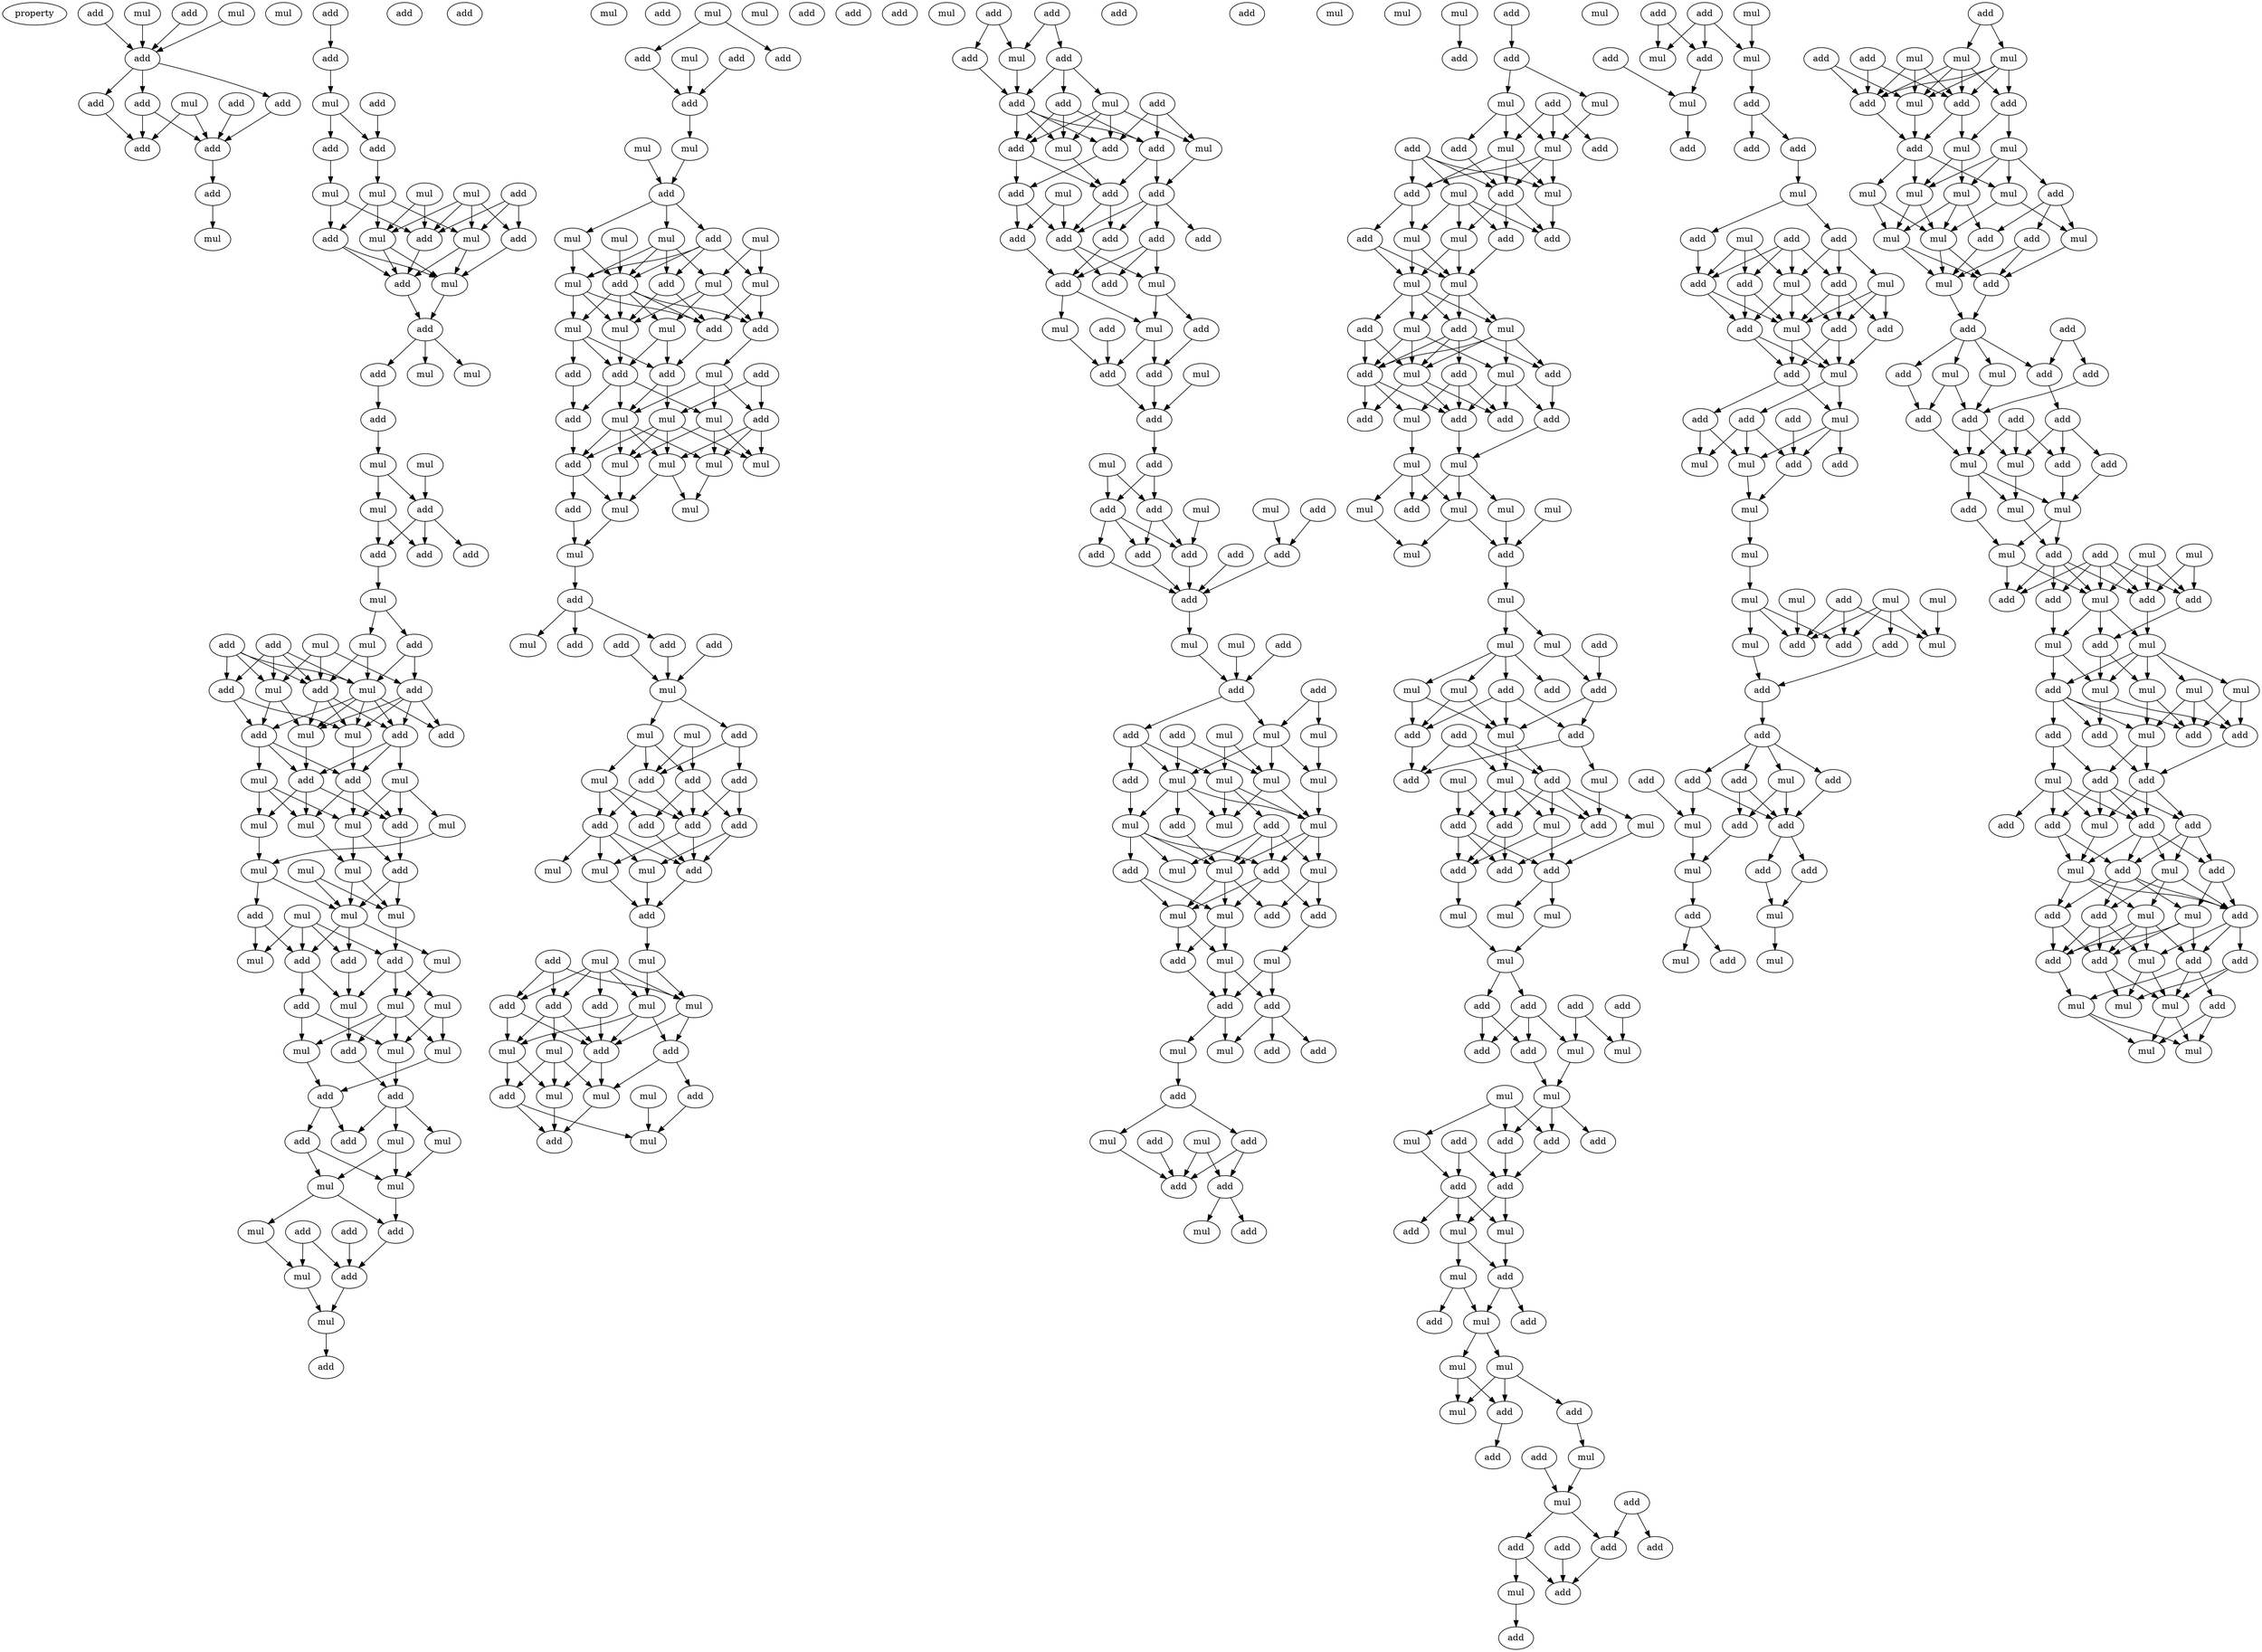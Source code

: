 digraph {
    node [fontcolor=black]
    property [mul=2,lf=1.4]
    0 [ label = add ];
    1 [ label = mul ];
    2 [ label = add ];
    3 [ label = mul ];
    4 [ label = mul ];
    5 [ label = add ];
    6 [ label = add ];
    7 [ label = add ];
    8 [ label = add ];
    9 [ label = mul ];
    10 [ label = add ];
    11 [ label = add ];
    12 [ label = add ];
    13 [ label = add ];
    14 [ label = add ];
    15 [ label = mul ];
    16 [ label = add ];
    17 [ label = mul ];
    18 [ label = add ];
    19 [ label = add ];
    20 [ label = add ];
    21 [ label = mul ];
    22 [ label = add ];
    23 [ label = mul ];
    24 [ label = mul ];
    25 [ label = mul ];
    26 [ label = mul ];
    27 [ label = add ];
    28 [ label = add ];
    29 [ label = mul ];
    30 [ label = add ];
    31 [ label = mul ];
    32 [ label = add ];
    33 [ label = add ];
    34 [ label = add ];
    35 [ label = add ];
    36 [ label = mul ];
    37 [ label = mul ];
    38 [ label = add ];
    39 [ label = mul ];
    40 [ label = mul ];
    41 [ label = mul ];
    42 [ label = add ];
    43 [ label = add ];
    44 [ label = add ];
    45 [ label = add ];
    46 [ label = mul ];
    47 [ label = add ];
    48 [ label = mul ];
    49 [ label = add ];
    50 [ label = mul ];
    51 [ label = add ];
    52 [ label = add ];
    53 [ label = add ];
    54 [ label = mul ];
    55 [ label = add ];
    56 [ label = mul ];
    57 [ label = mul ];
    58 [ label = add ];
    59 [ label = add ];
    60 [ label = mul ];
    61 [ label = add ];
    62 [ label = add ];
    63 [ label = add ];
    64 [ label = mul ];
    65 [ label = mul ];
    66 [ label = mul ];
    67 [ label = mul ];
    68 [ label = mul ];
    69 [ label = mul ];
    70 [ label = add ];
    71 [ label = mul ];
    72 [ label = mul ];
    73 [ label = mul ];
    74 [ label = add ];
    75 [ label = add ];
    76 [ label = mul ];
    77 [ label = mul ];
    78 [ label = mul ];
    79 [ label = add ];
    80 [ label = mul ];
    81 [ label = add ];
    82 [ label = add ];
    83 [ label = mul ];
    84 [ label = mul ];
    85 [ label = add ];
    86 [ label = mul ];
    87 [ label = mul ];
    88 [ label = mul ];
    89 [ label = add ];
    90 [ label = add ];
    91 [ label = mul ];
    92 [ label = mul ];
    93 [ label = add ];
    94 [ label = add ];
    95 [ label = add ];
    96 [ label = mul ];
    97 [ label = add ];
    98 [ label = mul ];
    99 [ label = mul ];
    100 [ label = mul ];
    101 [ label = mul ];
    102 [ label = mul ];
    103 [ label = add ];
    104 [ label = add ];
    105 [ label = add ];
    106 [ label = mul ];
    107 [ label = add ];
    108 [ label = mul ];
    109 [ label = add ];
    110 [ label = add ];
    111 [ label = mul ];
    112 [ label = add ];
    113 [ label = mul ];
    114 [ label = mul ];
    115 [ label = add ];
    116 [ label = add ];
    117 [ label = add ];
    118 [ label = mul ];
    119 [ label = mul ];
    120 [ label = add ];
    121 [ label = add ];
    122 [ label = mul ];
    123 [ label = mul ];
    124 [ label = mul ];
    125 [ label = mul ];
    126 [ label = add ];
    127 [ label = add ];
    128 [ label = mul ];
    129 [ label = mul ];
    130 [ label = add ];
    131 [ label = mul ];
    132 [ label = mul ];
    133 [ label = mul ];
    134 [ label = add ];
    135 [ label = add ];
    136 [ label = mul ];
    137 [ label = add ];
    138 [ label = add ];
    139 [ label = add ];
    140 [ label = add ];
    141 [ label = mul ];
    142 [ label = add ];
    143 [ label = add ];
    144 [ label = mul ];
    145 [ label = mul ];
    146 [ label = mul ];
    147 [ label = add ];
    148 [ label = mul ];
    149 [ label = mul ];
    150 [ label = mul ];
    151 [ label = mul ];
    152 [ label = mul ];
    153 [ label = add ];
    154 [ label = mul ];
    155 [ label = mul ];
    156 [ label = add ];
    157 [ label = mul ];
    158 [ label = add ];
    159 [ label = add ];
    160 [ label = add ];
    161 [ label = add ];
    162 [ label = mul ];
    163 [ label = add ];
    164 [ label = mul ];
    165 [ label = mul ];
    166 [ label = add ];
    167 [ label = mul ];
    168 [ label = add ];
    169 [ label = add ];
    170 [ label = add ];
    171 [ label = add ];
    172 [ label = add ];
    173 [ label = add ];
    174 [ label = add ];
    175 [ label = mul ];
    176 [ label = add ];
    177 [ label = mul ];
    178 [ label = mul ];
    179 [ label = add ];
    180 [ label = add ];
    181 [ label = mul ];
    182 [ label = mul ];
    183 [ label = add ];
    184 [ label = add ];
    185 [ label = add ];
    186 [ label = mul ];
    187 [ label = add ];
    188 [ label = mul ];
    189 [ label = add ];
    190 [ label = add ];
    191 [ label = mul ];
    192 [ label = mul ];
    193 [ label = mul ];
    194 [ label = add ];
    195 [ label = mul ];
    196 [ label = mul ];
    197 [ label = add ];
    198 [ label = add ];
    199 [ label = mul ];
    200 [ label = mul ];
    201 [ label = add ];
    202 [ label = add ];
    203 [ label = add ];
    204 [ label = add ];
    205 [ label = add ];
    206 [ label = mul ];
    207 [ label = add ];
    208 [ label = add ];
    209 [ label = add ];
    210 [ label = mul ];
    211 [ label = add ];
    212 [ label = mul ];
    213 [ label = mul ];
    214 [ label = add ];
    215 [ label = add ];
    216 [ label = add ];
    217 [ label = add ];
    218 [ label = add ];
    219 [ label = add ];
    220 [ label = mul ];
    221 [ label = add ];
    222 [ label = add ];
    223 [ label = add ];
    224 [ label = add ];
    225 [ label = add ];
    226 [ label = add ];
    227 [ label = add ];
    228 [ label = mul ];
    229 [ label = add ];
    230 [ label = add ];
    231 [ label = mul ];
    232 [ label = mul ];
    233 [ label = add ];
    234 [ label = add ];
    235 [ label = mul ];
    236 [ label = mul ];
    237 [ label = add ];
    238 [ label = mul ];
    239 [ label = add ];
    240 [ label = mul ];
    241 [ label = add ];
    242 [ label = add ];
    243 [ label = add ];
    244 [ label = mul ];
    245 [ label = add ];
    246 [ label = add ];
    247 [ label = add ];
    248 [ label = add ];
    249 [ label = add ];
    250 [ label = add ];
    251 [ label = mul ];
    252 [ label = mul ];
    253 [ label = add ];
    254 [ label = add ];
    255 [ label = add ];
    256 [ label = add ];
    257 [ label = add ];
    258 [ label = mul ];
    259 [ label = mul ];
    260 [ label = mul ];
    261 [ label = add ];
    262 [ label = mul ];
    263 [ label = mul ];
    264 [ label = mul ];
    265 [ label = mul ];
    266 [ label = mul ];
    267 [ label = mul ];
    268 [ label = mul ];
    269 [ label = add ];
    270 [ label = add ];
    271 [ label = add ];
    272 [ label = mul ];
    273 [ label = mul ];
    274 [ label = add ];
    275 [ label = mul ];
    276 [ label = mul ];
    277 [ label = add ];
    278 [ label = mul ];
    279 [ label = add ];
    280 [ label = mul ];
    281 [ label = mul ];
    282 [ label = add ];
    283 [ label = add ];
    284 [ label = add ];
    285 [ label = mul ];
    286 [ label = add ];
    287 [ label = add ];
    288 [ label = mul ];
    289 [ label = add ];
    290 [ label = mul ];
    291 [ label = mul ];
    292 [ label = add ];
    293 [ label = add ];
    294 [ label = mul ];
    295 [ label = add ];
    296 [ label = add ];
    297 [ label = mul ];
    298 [ label = mul ];
    299 [ label = add ];
    300 [ label = add ];
    301 [ label = add ];
    302 [ label = add ];
    303 [ label = add ];
    304 [ label = mul ];
    305 [ label = mul ];
    306 [ label = add ];
    307 [ label = add ];
    308 [ label = mul ];
    309 [ label = add ];
    310 [ label = mul ];
    311 [ label = add ];
    312 [ label = add ];
    313 [ label = mul ];
    314 [ label = mul ];
    315 [ label = add ];
    316 [ label = mul ];
    317 [ label = add ];
    318 [ label = add ];
    319 [ label = mul ];
    320 [ label = mul ];
    321 [ label = mul ];
    322 [ label = add ];
    323 [ label = mul ];
    324 [ label = add ];
    325 [ label = mul ];
    326 [ label = mul ];
    327 [ label = add ];
    328 [ label = mul ];
    329 [ label = add ];
    330 [ label = add ];
    331 [ label = mul ];
    332 [ label = add ];
    333 [ label = add ];
    334 [ label = add ];
    335 [ label = add ];
    336 [ label = mul ];
    337 [ label = mul ];
    338 [ label = mul ];
    339 [ label = mul ];
    340 [ label = mul ];
    341 [ label = mul ];
    342 [ label = add ];
    343 [ label = mul ];
    344 [ label = add ];
    345 [ label = mul ];
    346 [ label = add ];
    347 [ label = mul ];
    348 [ label = mul ];
    349 [ label = mul ];
    350 [ label = add ];
    351 [ label = add ];
    352 [ label = add ];
    353 [ label = mul ];
    354 [ label = add ];
    355 [ label = mul ];
    356 [ label = add ];
    357 [ label = add ];
    358 [ label = mul ];
    359 [ label = add ];
    360 [ label = mul ];
    361 [ label = mul ];
    362 [ label = add ];
    363 [ label = add ];
    364 [ label = add ];
    365 [ label = mul ];
    366 [ label = mul ];
    367 [ label = add ];
    368 [ label = add ];
    369 [ label = add ];
    370 [ label = add ];
    371 [ label = mul ];
    372 [ label = mul ];
    373 [ label = mul ];
    374 [ label = mul ];
    375 [ label = add ];
    376 [ label = add ];
    377 [ label = add ];
    378 [ label = add ];
    379 [ label = mul ];
    380 [ label = add ];
    381 [ label = mul ];
    382 [ label = add ];
    383 [ label = mul ];
    384 [ label = mul ];
    385 [ label = add ];
    386 [ label = add ];
    387 [ label = add ];
    388 [ label = add ];
    389 [ label = mul ];
    390 [ label = add ];
    391 [ label = add ];
    392 [ label = mul ];
    393 [ label = add ];
    394 [ label = mul ];
    395 [ label = mul ];
    396 [ label = add ];
    397 [ label = mul ];
    398 [ label = add ];
    399 [ label = add ];
    400 [ label = mul ];
    401 [ label = mul ];
    402 [ label = add ];
    403 [ label = mul ];
    404 [ label = add ];
    405 [ label = add ];
    406 [ label = add ];
    407 [ label = mul ];
    408 [ label = add ];
    409 [ label = mul ];
    410 [ label = mul ];
    411 [ label = add ];
    412 [ label = add ];
    413 [ label = add ];
    414 [ label = add ];
    415 [ label = mul ];
    416 [ label = add ];
    417 [ label = add ];
    418 [ label = add ];
    419 [ label = mul ];
    420 [ label = add ];
    421 [ label = mul ];
    422 [ label = add ];
    423 [ label = add ];
    424 [ label = mul ];
    425 [ label = add ];
    426 [ label = mul ];
    427 [ label = add ];
    428 [ label = add ];
    429 [ label = add ];
    430 [ label = mul ];
    431 [ label = add ];
    432 [ label = mul ];
    433 [ label = add ];
    434 [ label = add ];
    435 [ label = add ];
    436 [ label = add ];
    437 [ label = mul ];
    438 [ label = add ];
    439 [ label = mul ];
    440 [ label = add ];
    441 [ label = add ];
    442 [ label = mul ];
    443 [ label = add ];
    444 [ label = add ];
    445 [ label = mul ];
    446 [ label = add ];
    447 [ label = add ];
    448 [ label = mul ];
    449 [ label = add ];
    450 [ label = mul ];
    451 [ label = add ];
    452 [ label = mul ];
    453 [ label = add ];
    454 [ label = mul ];
    455 [ label = mul ];
    456 [ label = mul ];
    457 [ label = mul ];
    458 [ label = mul ];
    459 [ label = add ];
    460 [ label = mul ];
    461 [ label = add ];
    462 [ label = add ];
    463 [ label = mul ];
    464 [ label = mul ];
    465 [ label = add ];
    466 [ label = add ];
    467 [ label = add ];
    468 [ label = add ];
    469 [ label = mul ];
    470 [ label = add ];
    471 [ label = add ];
    472 [ label = add ];
    473 [ label = add ];
    474 [ label = mul ];
    475 [ label = add ];
    476 [ label = add ];
    477 [ label = add ];
    478 [ label = mul ];
    479 [ label = mul ];
    480 [ label = add ];
    481 [ label = mul ];
    482 [ label = mul ];
    483 [ label = add ];
    484 [ label = add ];
    485 [ label = mul ];
    486 [ label = mul ];
    487 [ label = add ];
    488 [ label = mul ];
    489 [ label = add ];
    490 [ label = mul ];
    491 [ label = add ];
    492 [ label = add ];
    493 [ label = add ];
    494 [ label = mul ];
    495 [ label = add ];
    496 [ label = mul ];
    497 [ label = mul ];
    498 [ label = mul ];
    499 [ label = mul ];
    500 [ label = mul ];
    501 [ label = add ];
    502 [ label = add ];
    503 [ label = mul ];
    504 [ label = mul ];
    505 [ label = mul ];
    506 [ label = add ];
    507 [ label = add ];
    508 [ label = mul ];
    509 [ label = add ];
    510 [ label = add ];
    511 [ label = mul ];
    512 [ label = mul ];
    513 [ label = add ];
    514 [ label = add ];
    515 [ label = add ];
    516 [ label = add ];
    517 [ label = add ];
    518 [ label = add ];
    519 [ label = add ];
    520 [ label = mul ];
    521 [ label = add ];
    522 [ label = add ];
    523 [ label = mul ];
    524 [ label = mul ];
    525 [ label = mul ];
    526 [ label = add ];
    527 [ label = add ];
    528 [ label = add ];
    529 [ label = mul ];
    530 [ label = mul ];
    531 [ label = mul ];
    532 [ label = mul ];
    533 [ label = add ];
    534 [ label = add ];
    535 [ label = add ];
    536 [ label = add ];
    537 [ label = mul ];
    538 [ label = add ];
    539 [ label = mul ];
    540 [ label = mul ];
    541 [ label = add ];
    542 [ label = mul ];
    543 [ label = mul ];
    544 [ label = mul ];
    545 [ label = mul ];
    546 [ label = add ];
    547 [ label = add ];
    548 [ label = add ];
    549 [ label = add ];
    550 [ label = add ];
    551 [ label = mul ];
    552 [ label = add ];
    553 [ label = add ];
    554 [ label = mul ];
    555 [ label = add ];
    556 [ label = add ];
    557 [ label = add ];
    558 [ label = mul ];
    559 [ label = mul ];
    560 [ label = add ];
    561 [ label = add ];
    562 [ label = mul ];
    563 [ label = add ];
    564 [ label = mul ];
    565 [ label = add ];
    566 [ label = add ];
    567 [ label = add ];
    568 [ label = add ];
    569 [ label = mul ];
    570 [ label = add ];
    571 [ label = add ];
    572 [ label = add ];
    573 [ label = mul ];
    574 [ label = mul ];
    575 [ label = mul ];
    576 [ label = mul ];
    577 [ label = mul ];
    0 -> 5 [ name = 0 ];
    1 -> 5 [ name = 1 ];
    2 -> 5 [ name = 2 ];
    3 -> 5 [ name = 3 ];
    5 -> 6 [ name = 4 ];
    5 -> 8 [ name = 5 ];
    5 -> 10 [ name = 6 ];
    6 -> 11 [ name = 7 ];
    6 -> 12 [ name = 8 ];
    7 -> 12 [ name = 9 ];
    8 -> 11 [ name = 10 ];
    9 -> 11 [ name = 11 ];
    9 -> 12 [ name = 12 ];
    10 -> 12 [ name = 13 ];
    12 -> 13 [ name = 14 ];
    13 -> 15 [ name = 15 ];
    14 -> 16 [ name = 16 ];
    16 -> 17 [ name = 17 ];
    17 -> 19 [ name = 18 ];
    17 -> 20 [ name = 19 ];
    18 -> 19 [ name = 20 ];
    19 -> 23 [ name = 21 ];
    20 -> 25 [ name = 22 ];
    21 -> 26 [ name = 23 ];
    21 -> 28 [ name = 24 ];
    21 -> 29 [ name = 25 ];
    21 -> 30 [ name = 26 ];
    22 -> 28 [ name = 27 ];
    22 -> 29 [ name = 28 ];
    22 -> 30 [ name = 29 ];
    23 -> 26 [ name = 30 ];
    23 -> 27 [ name = 31 ];
    23 -> 29 [ name = 32 ];
    24 -> 26 [ name = 33 ];
    24 -> 28 [ name = 34 ];
    25 -> 27 [ name = 35 ];
    25 -> 28 [ name = 36 ];
    26 -> 31 [ name = 37 ];
    26 -> 32 [ name = 38 ];
    27 -> 31 [ name = 39 ];
    27 -> 32 [ name = 40 ];
    28 -> 32 [ name = 41 ];
    29 -> 31 [ name = 42 ];
    29 -> 32 [ name = 43 ];
    30 -> 31 [ name = 44 ];
    31 -> 33 [ name = 45 ];
    32 -> 33 [ name = 46 ];
    33 -> 35 [ name = 47 ];
    33 -> 36 [ name = 48 ];
    33 -> 37 [ name = 49 ];
    35 -> 38 [ name = 50 ];
    38 -> 40 [ name = 51 ];
    39 -> 42 [ name = 52 ];
    40 -> 41 [ name = 53 ];
    40 -> 42 [ name = 54 ];
    41 -> 43 [ name = 55 ];
    41 -> 44 [ name = 56 ];
    42 -> 43 [ name = 57 ];
    42 -> 44 [ name = 58 ];
    42 -> 45 [ name = 59 ];
    44 -> 46 [ name = 60 ];
    46 -> 49 [ name = 61 ];
    46 -> 50 [ name = 62 ];
    47 -> 52 [ name = 63 ];
    47 -> 54 [ name = 64 ];
    47 -> 55 [ name = 65 ];
    47 -> 56 [ name = 66 ];
    48 -> 53 [ name = 67 ];
    48 -> 54 [ name = 68 ];
    48 -> 55 [ name = 69 ];
    49 -> 53 [ name = 70 ];
    49 -> 56 [ name = 71 ];
    50 -> 55 [ name = 72 ];
    50 -> 56 [ name = 73 ];
    51 -> 52 [ name = 74 ];
    51 -> 54 [ name = 75 ];
    51 -> 55 [ name = 76 ];
    51 -> 56 [ name = 77 ];
    52 -> 57 [ name = 78 ];
    52 -> 58 [ name = 79 ];
    53 -> 57 [ name = 80 ];
    53 -> 59 [ name = 81 ];
    53 -> 60 [ name = 82 ];
    53 -> 61 [ name = 83 ];
    54 -> 58 [ name = 84 ];
    54 -> 60 [ name = 85 ];
    55 -> 57 [ name = 86 ];
    55 -> 60 [ name = 87 ];
    55 -> 61 [ name = 88 ];
    56 -> 57 [ name = 89 ];
    56 -> 58 [ name = 90 ];
    56 -> 59 [ name = 91 ];
    56 -> 60 [ name = 92 ];
    56 -> 61 [ name = 93 ];
    57 -> 63 [ name = 94 ];
    58 -> 62 [ name = 95 ];
    58 -> 63 [ name = 96 ];
    58 -> 65 [ name = 97 ];
    60 -> 62 [ name = 98 ];
    61 -> 62 [ name = 99 ];
    61 -> 63 [ name = 100 ];
    61 -> 64 [ name = 101 ];
    62 -> 66 [ name = 102 ];
    62 -> 69 [ name = 103 ];
    62 -> 70 [ name = 104 ];
    63 -> 68 [ name = 105 ];
    63 -> 69 [ name = 106 ];
    63 -> 70 [ name = 107 ];
    64 -> 67 [ name = 108 ];
    64 -> 68 [ name = 109 ];
    64 -> 70 [ name = 110 ];
    65 -> 66 [ name = 111 ];
    65 -> 68 [ name = 112 ];
    65 -> 69 [ name = 113 ];
    66 -> 72 [ name = 114 ];
    67 -> 72 [ name = 115 ];
    68 -> 71 [ name = 116 ];
    68 -> 74 [ name = 117 ];
    69 -> 71 [ name = 118 ];
    70 -> 74 [ name = 119 ];
    71 -> 76 [ name = 120 ];
    71 -> 77 [ name = 121 ];
    72 -> 75 [ name = 122 ];
    72 -> 76 [ name = 123 ];
    73 -> 76 [ name = 124 ];
    73 -> 77 [ name = 125 ];
    74 -> 76 [ name = 126 ];
    74 -> 77 [ name = 127 ];
    75 -> 79 [ name = 128 ];
    75 -> 83 [ name = 129 ];
    76 -> 79 [ name = 130 ];
    76 -> 80 [ name = 131 ];
    76 -> 82 [ name = 132 ];
    77 -> 81 [ name = 133 ];
    78 -> 79 [ name = 134 ];
    78 -> 81 [ name = 135 ];
    78 -> 82 [ name = 136 ];
    78 -> 83 [ name = 137 ];
    79 -> 85 [ name = 138 ];
    79 -> 86 [ name = 139 ];
    80 -> 87 [ name = 140 ];
    81 -> 84 [ name = 141 ];
    81 -> 86 [ name = 142 ];
    81 -> 87 [ name = 143 ];
    82 -> 86 [ name = 144 ];
    84 -> 91 [ name = 145 ];
    84 -> 92 [ name = 146 ];
    85 -> 88 [ name = 147 ];
    85 -> 92 [ name = 148 ];
    86 -> 89 [ name = 149 ];
    87 -> 88 [ name = 150 ];
    87 -> 89 [ name = 151 ];
    87 -> 91 [ name = 152 ];
    87 -> 92 [ name = 153 ];
    88 -> 94 [ name = 154 ];
    89 -> 93 [ name = 155 ];
    91 -> 94 [ name = 156 ];
    92 -> 93 [ name = 157 ];
    93 -> 96 [ name = 158 ];
    93 -> 97 [ name = 159 ];
    93 -> 98 [ name = 160 ];
    94 -> 95 [ name = 161 ];
    94 -> 97 [ name = 162 ];
    95 -> 99 [ name = 163 ];
    95 -> 100 [ name = 164 ];
    96 -> 99 [ name = 165 ];
    98 -> 99 [ name = 166 ];
    98 -> 100 [ name = 167 ];
    99 -> 103 [ name = 168 ];
    100 -> 102 [ name = 169 ];
    100 -> 103 [ name = 170 ];
    102 -> 106 [ name = 171 ];
    103 -> 107 [ name = 172 ];
    104 -> 107 [ name = 173 ];
    105 -> 106 [ name = 174 ];
    105 -> 107 [ name = 175 ];
    106 -> 108 [ name = 176 ];
    107 -> 108 [ name = 177 ];
    108 -> 109 [ name = 178 ];
    111 -> 112 [ name = 179 ];
    111 -> 116 [ name = 180 ];
    112 -> 117 [ name = 181 ];
    113 -> 117 [ name = 182 ];
    115 -> 117 [ name = 183 ];
    117 -> 119 [ name = 184 ];
    118 -> 121 [ name = 185 ];
    119 -> 121 [ name = 186 ];
    121 -> 123 [ name = 187 ];
    121 -> 124 [ name = 188 ];
    121 -> 126 [ name = 189 ];
    122 -> 127 [ name = 190 ];
    123 -> 127 [ name = 191 ];
    123 -> 128 [ name = 192 ];
    123 -> 129 [ name = 193 ];
    123 -> 130 [ name = 194 ];
    124 -> 127 [ name = 195 ];
    124 -> 128 [ name = 196 ];
    125 -> 129 [ name = 197 ];
    125 -> 131 [ name = 198 ];
    126 -> 127 [ name = 199 ];
    126 -> 128 [ name = 200 ];
    126 -> 130 [ name = 201 ];
    126 -> 131 [ name = 202 ];
    127 -> 132 [ name = 203 ];
    127 -> 133 [ name = 204 ];
    127 -> 134 [ name = 205 ];
    127 -> 135 [ name = 206 ];
    127 -> 136 [ name = 207 ];
    128 -> 132 [ name = 208 ];
    128 -> 133 [ name = 209 ];
    128 -> 135 [ name = 210 ];
    129 -> 132 [ name = 211 ];
    129 -> 134 [ name = 212 ];
    129 -> 136 [ name = 213 ];
    130 -> 132 [ name = 214 ];
    130 -> 135 [ name = 215 ];
    131 -> 134 [ name = 216 ];
    131 -> 135 [ name = 217 ];
    132 -> 140 [ name = 218 ];
    133 -> 137 [ name = 219 ];
    133 -> 139 [ name = 220 ];
    133 -> 140 [ name = 221 ];
    134 -> 141 [ name = 222 ];
    135 -> 139 [ name = 223 ];
    136 -> 139 [ name = 224 ];
    136 -> 140 [ name = 225 ];
    137 -> 143 [ name = 226 ];
    138 -> 142 [ name = 227 ];
    138 -> 146 [ name = 228 ];
    139 -> 145 [ name = 229 ];
    139 -> 146 [ name = 230 ];
    140 -> 143 [ name = 231 ];
    140 -> 144 [ name = 232 ];
    140 -> 145 [ name = 233 ];
    141 -> 142 [ name = 234 ];
    141 -> 144 [ name = 235 ];
    141 -> 145 [ name = 236 ];
    142 -> 149 [ name = 237 ];
    142 -> 150 [ name = 238 ];
    142 -> 151 [ name = 239 ];
    143 -> 147 [ name = 240 ];
    144 -> 148 [ name = 241 ];
    144 -> 149 [ name = 242 ];
    144 -> 150 [ name = 243 ];
    145 -> 147 [ name = 244 ];
    145 -> 148 [ name = 245 ];
    145 -> 150 [ name = 246 ];
    145 -> 151 [ name = 247 ];
    146 -> 147 [ name = 248 ];
    146 -> 148 [ name = 249 ];
    146 -> 149 [ name = 250 ];
    146 -> 151 [ name = 251 ];
    147 -> 153 [ name = 252 ];
    147 -> 154 [ name = 253 ];
    148 -> 154 [ name = 254 ];
    150 -> 152 [ name = 255 ];
    151 -> 152 [ name = 256 ];
    151 -> 154 [ name = 257 ];
    153 -> 155 [ name = 258 ];
    154 -> 155 [ name = 259 ];
    155 -> 156 [ name = 260 ];
    156 -> 157 [ name = 261 ];
    156 -> 159 [ name = 262 ];
    156 -> 160 [ name = 263 ];
    158 -> 162 [ name = 264 ];
    160 -> 162 [ name = 265 ];
    161 -> 162 [ name = 266 ];
    162 -> 163 [ name = 267 ];
    162 -> 164 [ name = 268 ];
    163 -> 169 [ name = 269 ];
    163 -> 170 [ name = 270 ];
    164 -> 166 [ name = 271 ];
    164 -> 167 [ name = 272 ];
    164 -> 170 [ name = 273 ];
    165 -> 166 [ name = 274 ];
    165 -> 170 [ name = 275 ];
    166 -> 171 [ name = 276 ];
    166 -> 173 [ name = 277 ];
    166 -> 174 [ name = 278 ];
    167 -> 171 [ name = 279 ];
    167 -> 172 [ name = 280 ];
    167 -> 173 [ name = 281 ];
    169 -> 173 [ name = 282 ];
    169 -> 174 [ name = 283 ];
    170 -> 172 [ name = 284 ];
    170 -> 173 [ name = 285 ];
    171 -> 179 [ name = 286 ];
    172 -> 175 [ name = 287 ];
    172 -> 177 [ name = 288 ];
    172 -> 178 [ name = 289 ];
    172 -> 179 [ name = 290 ];
    173 -> 177 [ name = 291 ];
    173 -> 179 [ name = 292 ];
    174 -> 178 [ name = 293 ];
    174 -> 179 [ name = 294 ];
    177 -> 180 [ name = 295 ];
    178 -> 180 [ name = 296 ];
    179 -> 180 [ name = 297 ];
    180 -> 181 [ name = 298 ];
    181 -> 186 [ name = 299 ];
    181 -> 188 [ name = 300 ];
    182 -> 184 [ name = 301 ];
    182 -> 185 [ name = 302 ];
    182 -> 186 [ name = 303 ];
    182 -> 187 [ name = 304 ];
    182 -> 188 [ name = 305 ];
    183 -> 184 [ name = 306 ];
    183 -> 185 [ name = 307 ];
    183 -> 186 [ name = 308 ];
    184 -> 190 [ name = 309 ];
    184 -> 191 [ name = 310 ];
    185 -> 190 [ name = 311 ];
    185 -> 191 [ name = 312 ];
    185 -> 192 [ name = 313 ];
    186 -> 189 [ name = 314 ];
    186 -> 190 [ name = 315 ];
    187 -> 190 [ name = 316 ];
    188 -> 189 [ name = 317 ];
    188 -> 190 [ name = 318 ];
    188 -> 191 [ name = 319 ];
    189 -> 195 [ name = 320 ];
    189 -> 197 [ name = 321 ];
    190 -> 195 [ name = 322 ];
    190 -> 196 [ name = 323 ];
    191 -> 194 [ name = 324 ];
    191 -> 196 [ name = 325 ];
    192 -> 194 [ name = 326 ];
    192 -> 195 [ name = 327 ];
    192 -> 196 [ name = 328 ];
    193 -> 199 [ name = 329 ];
    194 -> 198 [ name = 330 ];
    194 -> 199 [ name = 331 ];
    195 -> 198 [ name = 332 ];
    196 -> 198 [ name = 333 ];
    197 -> 199 [ name = 334 ];
    201 -> 205 [ name = 335 ];
    201 -> 206 [ name = 336 ];
    204 -> 206 [ name = 337 ];
    204 -> 207 [ name = 338 ];
    205 -> 209 [ name = 339 ];
    206 -> 209 [ name = 340 ];
    207 -> 209 [ name = 341 ];
    207 -> 210 [ name = 342 ];
    207 -> 211 [ name = 343 ];
    208 -> 212 [ name = 344 ];
    208 -> 215 [ name = 345 ];
    208 -> 216 [ name = 346 ];
    209 -> 213 [ name = 347 ];
    209 -> 214 [ name = 348 ];
    209 -> 215 [ name = 349 ];
    209 -> 216 [ name = 350 ];
    210 -> 212 [ name = 351 ];
    210 -> 213 [ name = 352 ];
    210 -> 214 [ name = 353 ];
    210 -> 215 [ name = 354 ];
    211 -> 213 [ name = 355 ];
    211 -> 214 [ name = 356 ];
    211 -> 216 [ name = 357 ];
    212 -> 219 [ name = 358 ];
    213 -> 217 [ name = 359 ];
    214 -> 217 [ name = 360 ];
    214 -> 218 [ name = 361 ];
    215 -> 218 [ name = 362 ];
    216 -> 217 [ name = 363 ];
    216 -> 219 [ name = 364 ];
    217 -> 222 [ name = 365 ];
    217 -> 223 [ name = 366 ];
    218 -> 222 [ name = 367 ];
    218 -> 225 [ name = 368 ];
    219 -> 221 [ name = 369 ];
    219 -> 222 [ name = 370 ];
    219 -> 223 [ name = 371 ];
    219 -> 224 [ name = 372 ];
    220 -> 222 [ name = 373 ];
    220 -> 225 [ name = 374 ];
    222 -> 226 [ name = 375 ];
    222 -> 228 [ name = 376 ];
    223 -> 227 [ name = 377 ];
    224 -> 226 [ name = 378 ];
    224 -> 227 [ name = 379 ];
    224 -> 228 [ name = 380 ];
    225 -> 227 [ name = 381 ];
    227 -> 231 [ name = 382 ];
    227 -> 232 [ name = 383 ];
    228 -> 229 [ name = 384 ];
    228 -> 231 [ name = 385 ];
    229 -> 234 [ name = 386 ];
    230 -> 233 [ name = 387 ];
    231 -> 233 [ name = 388 ];
    231 -> 234 [ name = 389 ];
    232 -> 233 [ name = 390 ];
    233 -> 237 [ name = 391 ];
    234 -> 237 [ name = 392 ];
    235 -> 237 [ name = 393 ];
    237 -> 239 [ name = 394 ];
    238 -> 241 [ name = 395 ];
    238 -> 242 [ name = 396 ];
    239 -> 241 [ name = 397 ];
    239 -> 242 [ name = 398 ];
    240 -> 246 [ name = 399 ];
    241 -> 246 [ name = 400 ];
    241 -> 247 [ name = 401 ];
    241 -> 248 [ name = 402 ];
    242 -> 246 [ name = 403 ];
    242 -> 247 [ name = 404 ];
    243 -> 249 [ name = 405 ];
    244 -> 249 [ name = 406 ];
    245 -> 250 [ name = 407 ];
    246 -> 250 [ name = 408 ];
    247 -> 250 [ name = 409 ];
    248 -> 250 [ name = 410 ];
    249 -> 250 [ name = 411 ];
    250 -> 252 [ name = 412 ];
    251 -> 254 [ name = 413 ];
    252 -> 254 [ name = 414 ];
    253 -> 254 [ name = 415 ];
    254 -> 257 [ name = 416 ];
    254 -> 259 [ name = 417 ];
    255 -> 259 [ name = 418 ];
    255 -> 260 [ name = 419 ];
    256 -> 263 [ name = 420 ];
    256 -> 265 [ name = 421 ];
    257 -> 261 [ name = 422 ];
    257 -> 262 [ name = 423 ];
    257 -> 265 [ name = 424 ];
    258 -> 262 [ name = 425 ];
    258 -> 263 [ name = 426 ];
    259 -> 263 [ name = 427 ];
    259 -> 264 [ name = 428 ];
    259 -> 265 [ name = 429 ];
    260 -> 264 [ name = 430 ];
    261 -> 266 [ name = 431 ];
    262 -> 267 [ name = 432 ];
    262 -> 268 [ name = 433 ];
    262 -> 270 [ name = 434 ];
    263 -> 267 [ name = 435 ];
    263 -> 268 [ name = 436 ];
    264 -> 268 [ name = 437 ];
    265 -> 266 [ name = 438 ];
    265 -> 267 [ name = 439 ];
    265 -> 268 [ name = 440 ];
    265 -> 269 [ name = 441 ];
    266 -> 271 [ name = 442 ];
    266 -> 273 [ name = 443 ];
    266 -> 274 [ name = 444 ];
    266 -> 275 [ name = 445 ];
    268 -> 272 [ name = 446 ];
    268 -> 273 [ name = 447 ];
    268 -> 274 [ name = 448 ];
    269 -> 273 [ name = 449 ];
    270 -> 272 [ name = 450 ];
    270 -> 273 [ name = 451 ];
    270 -> 274 [ name = 452 ];
    270 -> 275 [ name = 453 ];
    271 -> 276 [ name = 454 ];
    271 -> 278 [ name = 455 ];
    272 -> 277 [ name = 456 ];
    272 -> 279 [ name = 457 ];
    273 -> 276 [ name = 458 ];
    273 -> 277 [ name = 459 ];
    273 -> 278 [ name = 460 ];
    274 -> 276 [ name = 461 ];
    274 -> 278 [ name = 462 ];
    274 -> 279 [ name = 463 ];
    276 -> 280 [ name = 464 ];
    276 -> 282 [ name = 465 ];
    278 -> 280 [ name = 466 ];
    278 -> 282 [ name = 467 ];
    279 -> 281 [ name = 468 ];
    280 -> 283 [ name = 469 ];
    280 -> 284 [ name = 470 ];
    281 -> 283 [ name = 471 ];
    281 -> 284 [ name = 472 ];
    282 -> 284 [ name = 473 ];
    283 -> 285 [ name = 474 ];
    283 -> 286 [ name = 475 ];
    283 -> 287 [ name = 476 ];
    284 -> 285 [ name = 477 ];
    284 -> 288 [ name = 478 ];
    288 -> 289 [ name = 479 ];
    289 -> 290 [ name = 480 ];
    289 -> 293 [ name = 481 ];
    290 -> 295 [ name = 482 ];
    292 -> 295 [ name = 483 ];
    293 -> 295 [ name = 484 ];
    293 -> 296 [ name = 485 ];
    294 -> 295 [ name = 486 ];
    294 -> 296 [ name = 487 ];
    296 -> 298 [ name = 488 ];
    296 -> 299 [ name = 489 ];
    297 -> 300 [ name = 490 ];
    301 -> 302 [ name = 491 ];
    302 -> 304 [ name = 492 ];
    302 -> 305 [ name = 493 ];
    303 -> 308 [ name = 494 ];
    303 -> 309 [ name = 495 ];
    303 -> 310 [ name = 496 ];
    304 -> 308 [ name = 497 ];
    305 -> 306 [ name = 498 ];
    305 -> 308 [ name = 499 ];
    305 -> 310 [ name = 500 ];
    306 -> 311 [ name = 501 ];
    307 -> 311 [ name = 502 ];
    307 -> 312 [ name = 503 ];
    307 -> 313 [ name = 504 ];
    307 -> 314 [ name = 505 ];
    308 -> 311 [ name = 506 ];
    308 -> 312 [ name = 507 ];
    308 -> 313 [ name = 508 ];
    310 -> 311 [ name = 509 ];
    310 -> 312 [ name = 510 ];
    310 -> 313 [ name = 511 ];
    311 -> 315 [ name = 512 ];
    311 -> 318 [ name = 513 ];
    311 -> 319 [ name = 514 ];
    312 -> 316 [ name = 515 ];
    312 -> 317 [ name = 516 ];
    313 -> 318 [ name = 517 ];
    314 -> 315 [ name = 518 ];
    314 -> 316 [ name = 519 ];
    314 -> 318 [ name = 520 ];
    314 -> 319 [ name = 521 ];
    315 -> 321 [ name = 522 ];
    316 -> 320 [ name = 523 ];
    316 -> 321 [ name = 524 ];
    317 -> 320 [ name = 525 ];
    317 -> 321 [ name = 526 ];
    319 -> 320 [ name = 527 ];
    319 -> 321 [ name = 528 ];
    320 -> 322 [ name = 529 ];
    320 -> 323 [ name = 530 ];
    320 -> 324 [ name = 531 ];
    320 -> 325 [ name = 532 ];
    321 -> 322 [ name = 533 ];
    321 -> 323 [ name = 534 ];
    321 -> 325 [ name = 535 ];
    322 -> 327 [ name = 536 ];
    322 -> 328 [ name = 537 ];
    322 -> 329 [ name = 538 ];
    322 -> 330 [ name = 539 ];
    323 -> 326 [ name = 540 ];
    323 -> 327 [ name = 541 ];
    323 -> 328 [ name = 542 ];
    323 -> 330 [ name = 543 ];
    324 -> 328 [ name = 544 ];
    324 -> 330 [ name = 545 ];
    325 -> 326 [ name = 546 ];
    325 -> 328 [ name = 547 ];
    325 -> 330 [ name = 548 ];
    326 -> 333 [ name = 549 ];
    326 -> 334 [ name = 550 ];
    326 -> 335 [ name = 551 ];
    327 -> 335 [ name = 552 ];
    328 -> 332 [ name = 553 ];
    328 -> 333 [ name = 554 ];
    328 -> 334 [ name = 555 ];
    329 -> 331 [ name = 556 ];
    329 -> 333 [ name = 557 ];
    329 -> 334 [ name = 558 ];
    330 -> 331 [ name = 559 ];
    330 -> 332 [ name = 560 ];
    330 -> 333 [ name = 561 ];
    331 -> 336 [ name = 562 ];
    333 -> 337 [ name = 563 ];
    335 -> 337 [ name = 564 ];
    336 -> 338 [ name = 565 ];
    336 -> 341 [ name = 566 ];
    336 -> 342 [ name = 567 ];
    337 -> 338 [ name = 568 ];
    337 -> 339 [ name = 569 ];
    337 -> 342 [ name = 570 ];
    338 -> 343 [ name = 571 ];
    338 -> 344 [ name = 572 ];
    339 -> 344 [ name = 573 ];
    340 -> 344 [ name = 574 ];
    341 -> 343 [ name = 575 ];
    344 -> 345 [ name = 576 ];
    345 -> 347 [ name = 577 ];
    345 -> 348 [ name = 578 ];
    346 -> 352 [ name = 579 ];
    347 -> 352 [ name = 580 ];
    348 -> 349 [ name = 581 ];
    348 -> 350 [ name = 582 ];
    348 -> 351 [ name = 583 ];
    348 -> 353 [ name = 584 ];
    349 -> 355 [ name = 585 ];
    349 -> 357 [ name = 586 ];
    351 -> 354 [ name = 587 ];
    351 -> 355 [ name = 588 ];
    351 -> 357 [ name = 589 ];
    352 -> 354 [ name = 590 ];
    352 -> 355 [ name = 591 ];
    353 -> 355 [ name = 592 ];
    353 -> 357 [ name = 593 ];
    354 -> 359 [ name = 594 ];
    354 -> 361 [ name = 595 ];
    355 -> 360 [ name = 596 ];
    355 -> 362 [ name = 597 ];
    356 -> 359 [ name = 598 ];
    356 -> 360 [ name = 599 ];
    356 -> 362 [ name = 600 ];
    357 -> 359 [ name = 601 ];
    358 -> 364 [ name = 602 ];
    358 -> 367 [ name = 603 ];
    360 -> 363 [ name = 604 ];
    360 -> 364 [ name = 605 ];
    360 -> 366 [ name = 606 ];
    360 -> 367 [ name = 607 ];
    361 -> 363 [ name = 608 ];
    362 -> 363 [ name = 609 ];
    362 -> 364 [ name = 610 ];
    362 -> 365 [ name = 611 ];
    362 -> 366 [ name = 612 ];
    363 -> 369 [ name = 613 ];
    364 -> 368 [ name = 614 ];
    364 -> 369 [ name = 615 ];
    365 -> 370 [ name = 616 ];
    366 -> 368 [ name = 617 ];
    366 -> 370 [ name = 618 ];
    367 -> 368 [ name = 619 ];
    367 -> 369 [ name = 620 ];
    367 -> 370 [ name = 621 ];
    368 -> 373 [ name = 622 ];
    370 -> 371 [ name = 623 ];
    370 -> 372 [ name = 624 ];
    372 -> 374 [ name = 625 ];
    373 -> 374 [ name = 626 ];
    374 -> 375 [ name = 627 ];
    374 -> 378 [ name = 628 ];
    375 -> 380 [ name = 629 ];
    375 -> 381 [ name = 630 ];
    375 -> 382 [ name = 631 ];
    376 -> 379 [ name = 632 ];
    376 -> 381 [ name = 633 ];
    377 -> 379 [ name = 634 ];
    378 -> 380 [ name = 635 ];
    378 -> 382 [ name = 636 ];
    380 -> 383 [ name = 637 ];
    381 -> 383 [ name = 638 ];
    383 -> 386 [ name = 639 ];
    383 -> 387 [ name = 640 ];
    383 -> 388 [ name = 641 ];
    384 -> 386 [ name = 642 ];
    384 -> 387 [ name = 643 ];
    384 -> 389 [ name = 644 ];
    385 -> 390 [ name = 645 ];
    385 -> 391 [ name = 646 ];
    386 -> 390 [ name = 647 ];
    387 -> 390 [ name = 648 ];
    389 -> 391 [ name = 649 ];
    390 -> 392 [ name = 650 ];
    390 -> 394 [ name = 651 ];
    391 -> 392 [ name = 652 ];
    391 -> 393 [ name = 653 ];
    391 -> 394 [ name = 654 ];
    392 -> 396 [ name = 655 ];
    394 -> 395 [ name = 656 ];
    394 -> 396 [ name = 657 ];
    395 -> 397 [ name = 658 ];
    395 -> 398 [ name = 659 ];
    396 -> 397 [ name = 660 ];
    396 -> 399 [ name = 661 ];
    397 -> 400 [ name = 662 ];
    397 -> 401 [ name = 663 ];
    400 -> 402 [ name = 664 ];
    400 -> 403 [ name = 665 ];
    401 -> 402 [ name = 666 ];
    401 -> 403 [ name = 667 ];
    401 -> 404 [ name = 668 ];
    402 -> 406 [ name = 669 ];
    404 -> 407 [ name = 670 ];
    405 -> 409 [ name = 671 ];
    407 -> 409 [ name = 672 ];
    408 -> 411 [ name = 673 ];
    408 -> 413 [ name = 674 ];
    409 -> 411 [ name = 675 ];
    409 -> 414 [ name = 676 ];
    411 -> 416 [ name = 677 ];
    412 -> 416 [ name = 678 ];
    414 -> 415 [ name = 679 ];
    414 -> 416 [ name = 680 ];
    415 -> 417 [ name = 681 ];
    418 -> 423 [ name = 682 ];
    418 -> 424 [ name = 683 ];
    419 -> 421 [ name = 684 ];
    420 -> 421 [ name = 685 ];
    420 -> 423 [ name = 686 ];
    420 -> 424 [ name = 687 ];
    421 -> 425 [ name = 688 ];
    422 -> 426 [ name = 689 ];
    423 -> 426 [ name = 690 ];
    425 -> 427 [ name = 691 ];
    425 -> 428 [ name = 692 ];
    426 -> 429 [ name = 693 ];
    428 -> 430 [ name = 694 ];
    430 -> 433 [ name = 695 ];
    430 -> 434 [ name = 696 ];
    431 -> 435 [ name = 697 ];
    431 -> 436 [ name = 698 ];
    431 -> 437 [ name = 699 ];
    431 -> 438 [ name = 700 ];
    432 -> 435 [ name = 701 ];
    432 -> 437 [ name = 702 ];
    432 -> 438 [ name = 703 ];
    433 -> 438 [ name = 704 ];
    434 -> 436 [ name = 705 ];
    434 -> 437 [ name = 706 ];
    434 -> 439 [ name = 707 ];
    435 -> 440 [ name = 708 ];
    435 -> 442 [ name = 709 ];
    436 -> 441 [ name = 710 ];
    436 -> 442 [ name = 711 ];
    436 -> 443 [ name = 712 ];
    437 -> 440 [ name = 713 ];
    437 -> 441 [ name = 714 ];
    437 -> 442 [ name = 715 ];
    438 -> 440 [ name = 716 ];
    438 -> 442 [ name = 717 ];
    439 -> 441 [ name = 718 ];
    439 -> 442 [ name = 719 ];
    439 -> 443 [ name = 720 ];
    440 -> 444 [ name = 721 ];
    440 -> 445 [ name = 722 ];
    441 -> 444 [ name = 723 ];
    441 -> 445 [ name = 724 ];
    442 -> 444 [ name = 725 ];
    442 -> 445 [ name = 726 ];
    443 -> 445 [ name = 727 ];
    444 -> 446 [ name = 728 ];
    444 -> 448 [ name = 729 ];
    445 -> 447 [ name = 730 ];
    445 -> 448 [ name = 731 ];
    446 -> 450 [ name = 732 ];
    446 -> 452 [ name = 733 ];
    447 -> 450 [ name = 734 ];
    447 -> 452 [ name = 735 ];
    447 -> 453 [ name = 736 ];
    448 -> 451 [ name = 737 ];
    448 -> 452 [ name = 738 ];
    448 -> 453 [ name = 739 ];
    449 -> 453 [ name = 740 ];
    452 -> 454 [ name = 741 ];
    453 -> 454 [ name = 742 ];
    454 -> 455 [ name = 743 ];
    455 -> 457 [ name = 744 ];
    456 -> 462 [ name = 745 ];
    457 -> 461 [ name = 746 ];
    457 -> 462 [ name = 747 ];
    457 -> 463 [ name = 748 ];
    458 -> 464 [ name = 749 ];
    459 -> 461 [ name = 750 ];
    459 -> 462 [ name = 751 ];
    459 -> 464 [ name = 752 ];
    460 -> 461 [ name = 753 ];
    460 -> 462 [ name = 754 ];
    460 -> 464 [ name = 755 ];
    460 -> 465 [ name = 756 ];
    463 -> 466 [ name = 757 ];
    465 -> 466 [ name = 758 ];
    466 -> 467 [ name = 759 ];
    467 -> 468 [ name = 760 ];
    467 -> 469 [ name = 761 ];
    467 -> 470 [ name = 762 ];
    467 -> 472 [ name = 763 ];
    468 -> 474 [ name = 764 ];
    468 -> 475 [ name = 765 ];
    469 -> 473 [ name = 766 ];
    469 -> 475 [ name = 767 ];
    470 -> 473 [ name = 768 ];
    470 -> 475 [ name = 769 ];
    471 -> 474 [ name = 770 ];
    472 -> 475 [ name = 771 ];
    473 -> 478 [ name = 772 ];
    474 -> 478 [ name = 773 ];
    475 -> 476 [ name = 774 ];
    475 -> 477 [ name = 775 ];
    476 -> 479 [ name = 776 ];
    477 -> 479 [ name = 777 ];
    478 -> 480 [ name = 778 ];
    479 -> 482 [ name = 779 ];
    480 -> 481 [ name = 780 ];
    480 -> 483 [ name = 781 ];
    484 -> 485 [ name = 782 ];
    484 -> 486 [ name = 783 ];
    485 -> 490 [ name = 784 ];
    485 -> 491 [ name = 785 ];
    485 -> 492 [ name = 786 ];
    485 -> 493 [ name = 787 ];
    486 -> 490 [ name = 788 ];
    486 -> 491 [ name = 789 ];
    486 -> 492 [ name = 790 ];
    486 -> 493 [ name = 791 ];
    487 -> 491 [ name = 792 ];
    487 -> 493 [ name = 793 ];
    488 -> 490 [ name = 794 ];
    488 -> 491 [ name = 795 ];
    488 -> 493 [ name = 796 ];
    489 -> 490 [ name = 797 ];
    489 -> 491 [ name = 798 ];
    490 -> 495 [ name = 799 ];
    491 -> 495 [ name = 800 ];
    492 -> 494 [ name = 801 ];
    492 -> 496 [ name = 802 ];
    493 -> 495 [ name = 803 ];
    493 -> 496 [ name = 804 ];
    494 -> 497 [ name = 805 ];
    494 -> 499 [ name = 806 ];
    494 -> 500 [ name = 807 ];
    494 -> 501 [ name = 808 ];
    495 -> 497 [ name = 809 ];
    495 -> 498 [ name = 810 ];
    495 -> 500 [ name = 811 ];
    496 -> 499 [ name = 812 ];
    496 -> 500 [ name = 813 ];
    497 -> 503 [ name = 814 ];
    497 -> 504 [ name = 815 ];
    498 -> 503 [ name = 816 ];
    498 -> 505 [ name = 817 ];
    499 -> 502 [ name = 818 ];
    499 -> 503 [ name = 819 ];
    499 -> 505 [ name = 820 ];
    500 -> 503 [ name = 821 ];
    500 -> 505 [ name = 822 ];
    501 -> 502 [ name = 823 ];
    501 -> 504 [ name = 824 ];
    501 -> 506 [ name = 825 ];
    502 -> 508 [ name = 826 ];
    503 -> 507 [ name = 827 ];
    503 -> 508 [ name = 828 ];
    504 -> 507 [ name = 829 ];
    505 -> 507 [ name = 830 ];
    505 -> 508 [ name = 831 ];
    506 -> 507 [ name = 832 ];
    506 -> 508 [ name = 833 ];
    507 -> 510 [ name = 834 ];
    508 -> 510 [ name = 835 ];
    509 -> 514 [ name = 836 ];
    509 -> 515 [ name = 837 ];
    510 -> 511 [ name = 838 ];
    510 -> 512 [ name = 839 ];
    510 -> 513 [ name = 840 ];
    510 -> 515 [ name = 841 ];
    511 -> 516 [ name = 842 ];
    511 -> 517 [ name = 843 ];
    512 -> 517 [ name = 844 ];
    513 -> 516 [ name = 845 ];
    514 -> 517 [ name = 846 ];
    515 -> 519 [ name = 847 ];
    516 -> 523 [ name = 848 ];
    517 -> 520 [ name = 849 ];
    517 -> 523 [ name = 850 ];
    518 -> 520 [ name = 851 ];
    518 -> 522 [ name = 852 ];
    518 -> 523 [ name = 853 ];
    519 -> 520 [ name = 854 ];
    519 -> 521 [ name = 855 ];
    519 -> 522 [ name = 856 ];
    520 -> 524 [ name = 857 ];
    521 -> 525 [ name = 858 ];
    522 -> 525 [ name = 859 ];
    523 -> 524 [ name = 860 ];
    523 -> 525 [ name = 861 ];
    523 -> 526 [ name = 862 ];
    524 -> 527 [ name = 863 ];
    525 -> 527 [ name = 864 ];
    525 -> 531 [ name = 865 ];
    526 -> 531 [ name = 866 ];
    527 -> 532 [ name = 867 ];
    527 -> 533 [ name = 868 ];
    527 -> 534 [ name = 869 ];
    527 -> 536 [ name = 870 ];
    528 -> 532 [ name = 871 ];
    528 -> 533 [ name = 872 ];
    528 -> 534 [ name = 873 ];
    528 -> 535 [ name = 874 ];
    528 -> 536 [ name = 875 ];
    529 -> 535 [ name = 876 ];
    529 -> 536 [ name = 877 ];
    530 -> 532 [ name = 878 ];
    530 -> 535 [ name = 879 ];
    530 -> 536 [ name = 880 ];
    531 -> 532 [ name = 881 ];
    531 -> 534 [ name = 882 ];
    532 -> 537 [ name = 883 ];
    532 -> 538 [ name = 884 ];
    532 -> 539 [ name = 885 ];
    533 -> 539 [ name = 886 ];
    535 -> 538 [ name = 887 ];
    536 -> 537 [ name = 888 ];
    537 -> 540 [ name = 889 ];
    537 -> 541 [ name = 890 ];
    537 -> 542 [ name = 891 ];
    537 -> 543 [ name = 892 ];
    537 -> 544 [ name = 893 ];
    538 -> 540 [ name = 894 ];
    538 -> 544 [ name = 895 ];
    539 -> 540 [ name = 896 ];
    539 -> 541 [ name = 897 ];
    540 -> 547 [ name = 898 ];
    540 -> 549 [ name = 899 ];
    541 -> 545 [ name = 900 ];
    541 -> 546 [ name = 901 ];
    541 -> 548 [ name = 902 ];
    541 -> 549 [ name = 903 ];
    542 -> 547 [ name = 904 ];
    542 -> 548 [ name = 905 ];
    543 -> 545 [ name = 906 ];
    543 -> 547 [ name = 907 ];
    543 -> 548 [ name = 908 ];
    544 -> 545 [ name = 909 ];
    544 -> 548 [ name = 910 ];
    545 -> 550 [ name = 911 ];
    545 -> 552 [ name = 912 ];
    546 -> 551 [ name = 913 ];
    546 -> 552 [ name = 914 ];
    547 -> 550 [ name = 915 ];
    549 -> 550 [ name = 916 ];
    550 -> 554 [ name = 917 ];
    550 -> 555 [ name = 918 ];
    550 -> 556 [ name = 919 ];
    551 -> 553 [ name = 920 ];
    551 -> 554 [ name = 921 ];
    551 -> 555 [ name = 922 ];
    551 -> 557 [ name = 923 ];
    552 -> 553 [ name = 924 ];
    552 -> 554 [ name = 925 ];
    552 -> 555 [ name = 926 ];
    552 -> 556 [ name = 927 ];
    553 -> 559 [ name = 928 ];
    553 -> 561 [ name = 929 ];
    554 -> 559 [ name = 930 ];
    555 -> 558 [ name = 931 ];
    555 -> 559 [ name = 932 ];
    555 -> 560 [ name = 933 ];
    555 -> 561 [ name = 934 ];
    556 -> 558 [ name = 935 ];
    556 -> 560 [ name = 936 ];
    556 -> 561 [ name = 937 ];
    558 -> 564 [ name = 938 ];
    558 -> 565 [ name = 939 ];
    558 -> 566 [ name = 940 ];
    559 -> 563 [ name = 941 ];
    559 -> 564 [ name = 942 ];
    559 -> 565 [ name = 943 ];
    560 -> 562 [ name = 944 ];
    560 -> 565 [ name = 945 ];
    561 -> 562 [ name = 946 ];
    561 -> 563 [ name = 947 ];
    561 -> 565 [ name = 948 ];
    561 -> 566 [ name = 949 ];
    562 -> 567 [ name = 950 ];
    562 -> 568 [ name = 951 ];
    562 -> 570 [ name = 952 ];
    563 -> 567 [ name = 953 ];
    563 -> 568 [ name = 954 ];
    564 -> 567 [ name = 955 ];
    564 -> 568 [ name = 956 ];
    564 -> 569 [ name = 957 ];
    564 -> 570 [ name = 958 ];
    565 -> 569 [ name = 959 ];
    565 -> 570 [ name = 960 ];
    565 -> 571 [ name = 961 ];
    566 -> 567 [ name = 962 ];
    566 -> 568 [ name = 963 ];
    566 -> 569 [ name = 964 ];
    567 -> 573 [ name = 965 ];
    567 -> 575 [ name = 966 ];
    568 -> 574 [ name = 967 ];
    569 -> 573 [ name = 968 ];
    569 -> 575 [ name = 969 ];
    570 -> 572 [ name = 970 ];
    570 -> 574 [ name = 971 ];
    570 -> 575 [ name = 972 ];
    571 -> 573 [ name = 973 ];
    571 -> 575 [ name = 974 ];
    572 -> 576 [ name = 975 ];
    572 -> 577 [ name = 976 ];
    574 -> 576 [ name = 977 ];
    574 -> 577 [ name = 978 ];
    575 -> 576 [ name = 979 ];
    575 -> 577 [ name = 980 ];
}
